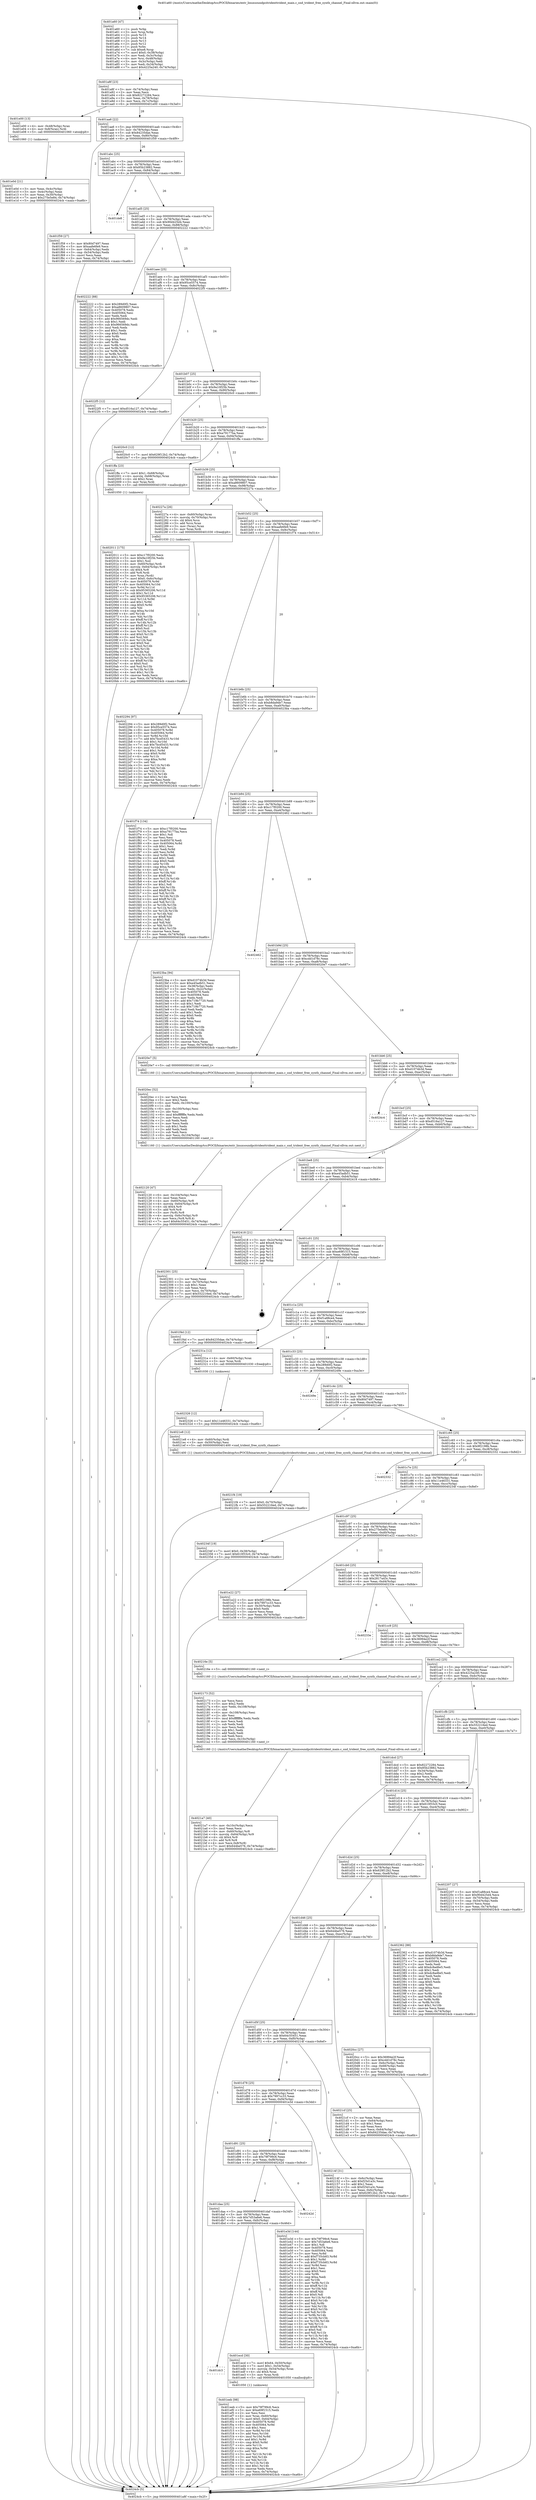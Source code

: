 digraph "0x401a60" {
  label = "0x401a60 (/mnt/c/Users/mathe/Desktop/tcc/POCII/binaries/extr_linuxsoundpcitridenttrident_main.c_snd_trident_free_synth_channel_Final-ollvm.out::main(0))"
  labelloc = "t"
  node[shape=record]

  Entry [label="",width=0.3,height=0.3,shape=circle,fillcolor=black,style=filled]
  "0x401a8f" [label="{
     0x401a8f [23]\l
     | [instrs]\l
     &nbsp;&nbsp;0x401a8f \<+3\>: mov -0x74(%rbp),%eax\l
     &nbsp;&nbsp;0x401a92 \<+2\>: mov %eax,%ecx\l
     &nbsp;&nbsp;0x401a94 \<+6\>: sub $0x82272284,%ecx\l
     &nbsp;&nbsp;0x401a9a \<+3\>: mov %eax,-0x78(%rbp)\l
     &nbsp;&nbsp;0x401a9d \<+3\>: mov %ecx,-0x7c(%rbp)\l
     &nbsp;&nbsp;0x401aa0 \<+6\>: je 0000000000401e00 \<main+0x3a0\>\l
  }"]
  "0x401e00" [label="{
     0x401e00 [13]\l
     | [instrs]\l
     &nbsp;&nbsp;0x401e00 \<+4\>: mov -0x48(%rbp),%rax\l
     &nbsp;&nbsp;0x401e04 \<+4\>: mov 0x8(%rax),%rdi\l
     &nbsp;&nbsp;0x401e08 \<+5\>: call 0000000000401060 \<atoi@plt\>\l
     | [calls]\l
     &nbsp;&nbsp;0x401060 \{1\} (unknown)\l
  }"]
  "0x401aa6" [label="{
     0x401aa6 [22]\l
     | [instrs]\l
     &nbsp;&nbsp;0x401aa6 \<+5\>: jmp 0000000000401aab \<main+0x4b\>\l
     &nbsp;&nbsp;0x401aab \<+3\>: mov -0x78(%rbp),%eax\l
     &nbsp;&nbsp;0x401aae \<+5\>: sub $0x84235dae,%eax\l
     &nbsp;&nbsp;0x401ab3 \<+3\>: mov %eax,-0x80(%rbp)\l
     &nbsp;&nbsp;0x401ab6 \<+6\>: je 0000000000401f59 \<main+0x4f9\>\l
  }"]
  Exit [label="",width=0.3,height=0.3,shape=circle,fillcolor=black,style=filled,peripheries=2]
  "0x401f59" [label="{
     0x401f59 [27]\l
     | [instrs]\l
     &nbsp;&nbsp;0x401f59 \<+5\>: mov $0x80d7497,%eax\l
     &nbsp;&nbsp;0x401f5e \<+5\>: mov $0xaafe6fe9,%ecx\l
     &nbsp;&nbsp;0x401f63 \<+3\>: mov -0x64(%rbp),%edx\l
     &nbsp;&nbsp;0x401f66 \<+3\>: cmp -0x54(%rbp),%edx\l
     &nbsp;&nbsp;0x401f69 \<+3\>: cmovl %ecx,%eax\l
     &nbsp;&nbsp;0x401f6c \<+3\>: mov %eax,-0x74(%rbp)\l
     &nbsp;&nbsp;0x401f6f \<+5\>: jmp 00000000004024cb \<main+0xa6b\>\l
  }"]
  "0x401abc" [label="{
     0x401abc [25]\l
     | [instrs]\l
     &nbsp;&nbsp;0x401abc \<+5\>: jmp 0000000000401ac1 \<main+0x61\>\l
     &nbsp;&nbsp;0x401ac1 \<+3\>: mov -0x78(%rbp),%eax\l
     &nbsp;&nbsp;0x401ac4 \<+5\>: sub $0x85b23882,%eax\l
     &nbsp;&nbsp;0x401ac9 \<+6\>: mov %eax,-0x84(%rbp)\l
     &nbsp;&nbsp;0x401acf \<+6\>: je 0000000000401de8 \<main+0x388\>\l
  }"]
  "0x402326" [label="{
     0x402326 [12]\l
     | [instrs]\l
     &nbsp;&nbsp;0x402326 \<+7\>: movl $0x11e46331,-0x74(%rbp)\l
     &nbsp;&nbsp;0x40232d \<+5\>: jmp 00000000004024cb \<main+0xa6b\>\l
  }"]
  "0x401de8" [label="{
     0x401de8\l
  }", style=dashed]
  "0x401ad5" [label="{
     0x401ad5 [25]\l
     | [instrs]\l
     &nbsp;&nbsp;0x401ad5 \<+5\>: jmp 0000000000401ada \<main+0x7a\>\l
     &nbsp;&nbsp;0x401ada \<+3\>: mov -0x78(%rbp),%eax\l
     &nbsp;&nbsp;0x401add \<+5\>: sub $0x90d425d4,%eax\l
     &nbsp;&nbsp;0x401ae2 \<+6\>: mov %eax,-0x88(%rbp)\l
     &nbsp;&nbsp;0x401ae8 \<+6\>: je 0000000000402222 \<main+0x7c2\>\l
  }"]
  "0x402294" [label="{
     0x402294 [97]\l
     | [instrs]\l
     &nbsp;&nbsp;0x402294 \<+5\>: mov $0x289d0f2,%edx\l
     &nbsp;&nbsp;0x402299 \<+5\>: mov $0x95ce5574,%esi\l
     &nbsp;&nbsp;0x40229e \<+8\>: mov 0x405078,%r8d\l
     &nbsp;&nbsp;0x4022a6 \<+8\>: mov 0x405064,%r9d\l
     &nbsp;&nbsp;0x4022ae \<+3\>: mov %r8d,%r10d\l
     &nbsp;&nbsp;0x4022b1 \<+7\>: add $0x7bcd5433,%r10d\l
     &nbsp;&nbsp;0x4022b8 \<+4\>: sub $0x1,%r10d\l
     &nbsp;&nbsp;0x4022bc \<+7\>: sub $0x7bcd5433,%r10d\l
     &nbsp;&nbsp;0x4022c3 \<+4\>: imul %r10d,%r8d\l
     &nbsp;&nbsp;0x4022c7 \<+4\>: and $0x1,%r8d\l
     &nbsp;&nbsp;0x4022cb \<+4\>: cmp $0x0,%r8d\l
     &nbsp;&nbsp;0x4022cf \<+4\>: sete %r11b\l
     &nbsp;&nbsp;0x4022d3 \<+4\>: cmp $0xa,%r9d\l
     &nbsp;&nbsp;0x4022d7 \<+3\>: setl %bl\l
     &nbsp;&nbsp;0x4022da \<+3\>: mov %r11b,%r14b\l
     &nbsp;&nbsp;0x4022dd \<+3\>: and %bl,%r14b\l
     &nbsp;&nbsp;0x4022e0 \<+3\>: xor %bl,%r11b\l
     &nbsp;&nbsp;0x4022e3 \<+3\>: or %r11b,%r14b\l
     &nbsp;&nbsp;0x4022e6 \<+4\>: test $0x1,%r14b\l
     &nbsp;&nbsp;0x4022ea \<+3\>: cmovne %esi,%edx\l
     &nbsp;&nbsp;0x4022ed \<+3\>: mov %edx,-0x74(%rbp)\l
     &nbsp;&nbsp;0x4022f0 \<+5\>: jmp 00000000004024cb \<main+0xa6b\>\l
  }"]
  "0x402222" [label="{
     0x402222 [88]\l
     | [instrs]\l
     &nbsp;&nbsp;0x402222 \<+5\>: mov $0x289d0f2,%eax\l
     &nbsp;&nbsp;0x402227 \<+5\>: mov $0xa8609807,%ecx\l
     &nbsp;&nbsp;0x40222c \<+7\>: mov 0x405078,%edx\l
     &nbsp;&nbsp;0x402233 \<+7\>: mov 0x405064,%esi\l
     &nbsp;&nbsp;0x40223a \<+2\>: mov %edx,%edi\l
     &nbsp;&nbsp;0x40223c \<+6\>: add $0x966569dc,%edi\l
     &nbsp;&nbsp;0x402242 \<+3\>: sub $0x1,%edi\l
     &nbsp;&nbsp;0x402245 \<+6\>: sub $0x966569dc,%edi\l
     &nbsp;&nbsp;0x40224b \<+3\>: imul %edi,%edx\l
     &nbsp;&nbsp;0x40224e \<+3\>: and $0x1,%edx\l
     &nbsp;&nbsp;0x402251 \<+3\>: cmp $0x0,%edx\l
     &nbsp;&nbsp;0x402254 \<+4\>: sete %r8b\l
     &nbsp;&nbsp;0x402258 \<+3\>: cmp $0xa,%esi\l
     &nbsp;&nbsp;0x40225b \<+4\>: setl %r9b\l
     &nbsp;&nbsp;0x40225f \<+3\>: mov %r8b,%r10b\l
     &nbsp;&nbsp;0x402262 \<+3\>: and %r9b,%r10b\l
     &nbsp;&nbsp;0x402265 \<+3\>: xor %r9b,%r8b\l
     &nbsp;&nbsp;0x402268 \<+3\>: or %r8b,%r10b\l
     &nbsp;&nbsp;0x40226b \<+4\>: test $0x1,%r10b\l
     &nbsp;&nbsp;0x40226f \<+3\>: cmovne %ecx,%eax\l
     &nbsp;&nbsp;0x402272 \<+3\>: mov %eax,-0x74(%rbp)\l
     &nbsp;&nbsp;0x402275 \<+5\>: jmp 00000000004024cb \<main+0xa6b\>\l
  }"]
  "0x401aee" [label="{
     0x401aee [25]\l
     | [instrs]\l
     &nbsp;&nbsp;0x401aee \<+5\>: jmp 0000000000401af3 \<main+0x93\>\l
     &nbsp;&nbsp;0x401af3 \<+3\>: mov -0x78(%rbp),%eax\l
     &nbsp;&nbsp;0x401af6 \<+5\>: sub $0x95ce5574,%eax\l
     &nbsp;&nbsp;0x401afb \<+6\>: mov %eax,-0x8c(%rbp)\l
     &nbsp;&nbsp;0x401b01 \<+6\>: je 00000000004022f5 \<main+0x895\>\l
  }"]
  "0x4021f4" [label="{
     0x4021f4 [19]\l
     | [instrs]\l
     &nbsp;&nbsp;0x4021f4 \<+7\>: movl $0x0,-0x70(%rbp)\l
     &nbsp;&nbsp;0x4021fb \<+7\>: movl $0x552216ed,-0x74(%rbp)\l
     &nbsp;&nbsp;0x402202 \<+5\>: jmp 00000000004024cb \<main+0xa6b\>\l
  }"]
  "0x4022f5" [label="{
     0x4022f5 [12]\l
     | [instrs]\l
     &nbsp;&nbsp;0x4022f5 \<+7\>: movl $0xd516a127,-0x74(%rbp)\l
     &nbsp;&nbsp;0x4022fc \<+5\>: jmp 00000000004024cb \<main+0xa6b\>\l
  }"]
  "0x401b07" [label="{
     0x401b07 [25]\l
     | [instrs]\l
     &nbsp;&nbsp;0x401b07 \<+5\>: jmp 0000000000401b0c \<main+0xac\>\l
     &nbsp;&nbsp;0x401b0c \<+3\>: mov -0x78(%rbp),%eax\l
     &nbsp;&nbsp;0x401b0f \<+5\>: sub $0x9a10f25b,%eax\l
     &nbsp;&nbsp;0x401b14 \<+6\>: mov %eax,-0x90(%rbp)\l
     &nbsp;&nbsp;0x401b1a \<+6\>: je 00000000004020c0 \<main+0x660\>\l
  }"]
  "0x4021a7" [label="{
     0x4021a7 [40]\l
     | [instrs]\l
     &nbsp;&nbsp;0x4021a7 \<+6\>: mov -0x10c(%rbp),%ecx\l
     &nbsp;&nbsp;0x4021ad \<+3\>: imul %eax,%ecx\l
     &nbsp;&nbsp;0x4021b0 \<+4\>: mov -0x60(%rbp),%r8\l
     &nbsp;&nbsp;0x4021b4 \<+4\>: movslq -0x64(%rbp),%r9\l
     &nbsp;&nbsp;0x4021b8 \<+4\>: shl $0x4,%r9\l
     &nbsp;&nbsp;0x4021bc \<+3\>: add %r9,%r8\l
     &nbsp;&nbsp;0x4021bf \<+4\>: mov %ecx,0x8(%r8)\l
     &nbsp;&nbsp;0x4021c3 \<+7\>: movl $0x644be576,-0x74(%rbp)\l
     &nbsp;&nbsp;0x4021ca \<+5\>: jmp 00000000004024cb \<main+0xa6b\>\l
  }"]
  "0x4020c0" [label="{
     0x4020c0 [12]\l
     | [instrs]\l
     &nbsp;&nbsp;0x4020c0 \<+7\>: movl $0x629f12b2,-0x74(%rbp)\l
     &nbsp;&nbsp;0x4020c7 \<+5\>: jmp 00000000004024cb \<main+0xa6b\>\l
  }"]
  "0x401b20" [label="{
     0x401b20 [25]\l
     | [instrs]\l
     &nbsp;&nbsp;0x401b20 \<+5\>: jmp 0000000000401b25 \<main+0xc5\>\l
     &nbsp;&nbsp;0x401b25 \<+3\>: mov -0x78(%rbp),%eax\l
     &nbsp;&nbsp;0x401b28 \<+5\>: sub $0xa79177ba,%eax\l
     &nbsp;&nbsp;0x401b2d \<+6\>: mov %eax,-0x94(%rbp)\l
     &nbsp;&nbsp;0x401b33 \<+6\>: je 0000000000401ffa \<main+0x59a\>\l
  }"]
  "0x402173" [label="{
     0x402173 [52]\l
     | [instrs]\l
     &nbsp;&nbsp;0x402173 \<+2\>: xor %ecx,%ecx\l
     &nbsp;&nbsp;0x402175 \<+5\>: mov $0x2,%edx\l
     &nbsp;&nbsp;0x40217a \<+6\>: mov %edx,-0x108(%rbp)\l
     &nbsp;&nbsp;0x402180 \<+1\>: cltd\l
     &nbsp;&nbsp;0x402181 \<+6\>: mov -0x108(%rbp),%esi\l
     &nbsp;&nbsp;0x402187 \<+2\>: idiv %esi\l
     &nbsp;&nbsp;0x402189 \<+6\>: imul $0xfffffffe,%edx,%edx\l
     &nbsp;&nbsp;0x40218f \<+2\>: mov %ecx,%edi\l
     &nbsp;&nbsp;0x402191 \<+2\>: sub %edx,%edi\l
     &nbsp;&nbsp;0x402193 \<+2\>: mov %ecx,%edx\l
     &nbsp;&nbsp;0x402195 \<+3\>: sub $0x1,%edx\l
     &nbsp;&nbsp;0x402198 \<+2\>: add %edx,%edi\l
     &nbsp;&nbsp;0x40219a \<+2\>: sub %edi,%ecx\l
     &nbsp;&nbsp;0x40219c \<+6\>: mov %ecx,-0x10c(%rbp)\l
     &nbsp;&nbsp;0x4021a2 \<+5\>: call 0000000000401160 \<next_i\>\l
     | [calls]\l
     &nbsp;&nbsp;0x401160 \{1\} (/mnt/c/Users/mathe/Desktop/tcc/POCII/binaries/extr_linuxsoundpcitridenttrident_main.c_snd_trident_free_synth_channel_Final-ollvm.out::next_i)\l
  }"]
  "0x401ffa" [label="{
     0x401ffa [23]\l
     | [instrs]\l
     &nbsp;&nbsp;0x401ffa \<+7\>: movl $0x1,-0x68(%rbp)\l
     &nbsp;&nbsp;0x402001 \<+4\>: movslq -0x68(%rbp),%rax\l
     &nbsp;&nbsp;0x402005 \<+4\>: shl $0x2,%rax\l
     &nbsp;&nbsp;0x402009 \<+3\>: mov %rax,%rdi\l
     &nbsp;&nbsp;0x40200c \<+5\>: call 0000000000401050 \<malloc@plt\>\l
     | [calls]\l
     &nbsp;&nbsp;0x401050 \{1\} (unknown)\l
  }"]
  "0x401b39" [label="{
     0x401b39 [25]\l
     | [instrs]\l
     &nbsp;&nbsp;0x401b39 \<+5\>: jmp 0000000000401b3e \<main+0xde\>\l
     &nbsp;&nbsp;0x401b3e \<+3\>: mov -0x78(%rbp),%eax\l
     &nbsp;&nbsp;0x401b41 \<+5\>: sub $0xa8609807,%eax\l
     &nbsp;&nbsp;0x401b46 \<+6\>: mov %eax,-0x98(%rbp)\l
     &nbsp;&nbsp;0x401b4c \<+6\>: je 000000000040227a \<main+0x81a\>\l
  }"]
  "0x402120" [label="{
     0x402120 [47]\l
     | [instrs]\l
     &nbsp;&nbsp;0x402120 \<+6\>: mov -0x104(%rbp),%ecx\l
     &nbsp;&nbsp;0x402126 \<+3\>: imul %eax,%ecx\l
     &nbsp;&nbsp;0x402129 \<+4\>: mov -0x60(%rbp),%r8\l
     &nbsp;&nbsp;0x40212d \<+4\>: movslq -0x64(%rbp),%r9\l
     &nbsp;&nbsp;0x402131 \<+4\>: shl $0x4,%r9\l
     &nbsp;&nbsp;0x402135 \<+3\>: add %r9,%r8\l
     &nbsp;&nbsp;0x402138 \<+3\>: mov (%r8),%r8\l
     &nbsp;&nbsp;0x40213b \<+4\>: movslq -0x6c(%rbp),%r9\l
     &nbsp;&nbsp;0x40213f \<+4\>: mov %ecx,(%r8,%r9,4)\l
     &nbsp;&nbsp;0x402143 \<+7\>: movl $0x64c55451,-0x74(%rbp)\l
     &nbsp;&nbsp;0x40214a \<+5\>: jmp 00000000004024cb \<main+0xa6b\>\l
  }"]
  "0x40227a" [label="{
     0x40227a [26]\l
     | [instrs]\l
     &nbsp;&nbsp;0x40227a \<+4\>: mov -0x60(%rbp),%rax\l
     &nbsp;&nbsp;0x40227e \<+4\>: movslq -0x70(%rbp),%rcx\l
     &nbsp;&nbsp;0x402282 \<+4\>: shl $0x4,%rcx\l
     &nbsp;&nbsp;0x402286 \<+3\>: add %rcx,%rax\l
     &nbsp;&nbsp;0x402289 \<+3\>: mov (%rax),%rax\l
     &nbsp;&nbsp;0x40228c \<+3\>: mov %rax,%rdi\l
     &nbsp;&nbsp;0x40228f \<+5\>: call 0000000000401030 \<free@plt\>\l
     | [calls]\l
     &nbsp;&nbsp;0x401030 \{1\} (unknown)\l
  }"]
  "0x401b52" [label="{
     0x401b52 [25]\l
     | [instrs]\l
     &nbsp;&nbsp;0x401b52 \<+5\>: jmp 0000000000401b57 \<main+0xf7\>\l
     &nbsp;&nbsp;0x401b57 \<+3\>: mov -0x78(%rbp),%eax\l
     &nbsp;&nbsp;0x401b5a \<+5\>: sub $0xaafe6fe9,%eax\l
     &nbsp;&nbsp;0x401b5f \<+6\>: mov %eax,-0x9c(%rbp)\l
     &nbsp;&nbsp;0x401b65 \<+6\>: je 0000000000401f74 \<main+0x514\>\l
  }"]
  "0x4020ec" [label="{
     0x4020ec [52]\l
     | [instrs]\l
     &nbsp;&nbsp;0x4020ec \<+2\>: xor %ecx,%ecx\l
     &nbsp;&nbsp;0x4020ee \<+5\>: mov $0x2,%edx\l
     &nbsp;&nbsp;0x4020f3 \<+6\>: mov %edx,-0x100(%rbp)\l
     &nbsp;&nbsp;0x4020f9 \<+1\>: cltd\l
     &nbsp;&nbsp;0x4020fa \<+6\>: mov -0x100(%rbp),%esi\l
     &nbsp;&nbsp;0x402100 \<+2\>: idiv %esi\l
     &nbsp;&nbsp;0x402102 \<+6\>: imul $0xfffffffe,%edx,%edx\l
     &nbsp;&nbsp;0x402108 \<+2\>: mov %ecx,%edi\l
     &nbsp;&nbsp;0x40210a \<+2\>: sub %edx,%edi\l
     &nbsp;&nbsp;0x40210c \<+2\>: mov %ecx,%edx\l
     &nbsp;&nbsp;0x40210e \<+3\>: sub $0x1,%edx\l
     &nbsp;&nbsp;0x402111 \<+2\>: add %edx,%edi\l
     &nbsp;&nbsp;0x402113 \<+2\>: sub %edi,%ecx\l
     &nbsp;&nbsp;0x402115 \<+6\>: mov %ecx,-0x104(%rbp)\l
     &nbsp;&nbsp;0x40211b \<+5\>: call 0000000000401160 \<next_i\>\l
     | [calls]\l
     &nbsp;&nbsp;0x401160 \{1\} (/mnt/c/Users/mathe/Desktop/tcc/POCII/binaries/extr_linuxsoundpcitridenttrident_main.c_snd_trident_free_synth_channel_Final-ollvm.out::next_i)\l
  }"]
  "0x401f74" [label="{
     0x401f74 [134]\l
     | [instrs]\l
     &nbsp;&nbsp;0x401f74 \<+5\>: mov $0xc17f0200,%eax\l
     &nbsp;&nbsp;0x401f79 \<+5\>: mov $0xa79177ba,%ecx\l
     &nbsp;&nbsp;0x401f7e \<+2\>: mov $0x1,%dl\l
     &nbsp;&nbsp;0x401f80 \<+2\>: xor %esi,%esi\l
     &nbsp;&nbsp;0x401f82 \<+7\>: mov 0x405078,%edi\l
     &nbsp;&nbsp;0x401f89 \<+8\>: mov 0x405064,%r8d\l
     &nbsp;&nbsp;0x401f91 \<+3\>: sub $0x1,%esi\l
     &nbsp;&nbsp;0x401f94 \<+3\>: mov %edi,%r9d\l
     &nbsp;&nbsp;0x401f97 \<+3\>: add %esi,%r9d\l
     &nbsp;&nbsp;0x401f9a \<+4\>: imul %r9d,%edi\l
     &nbsp;&nbsp;0x401f9e \<+3\>: and $0x1,%edi\l
     &nbsp;&nbsp;0x401fa1 \<+3\>: cmp $0x0,%edi\l
     &nbsp;&nbsp;0x401fa4 \<+4\>: sete %r10b\l
     &nbsp;&nbsp;0x401fa8 \<+4\>: cmp $0xa,%r8d\l
     &nbsp;&nbsp;0x401fac \<+4\>: setl %r11b\l
     &nbsp;&nbsp;0x401fb0 \<+3\>: mov %r10b,%bl\l
     &nbsp;&nbsp;0x401fb3 \<+3\>: xor $0xff,%bl\l
     &nbsp;&nbsp;0x401fb6 \<+3\>: mov %r11b,%r14b\l
     &nbsp;&nbsp;0x401fb9 \<+4\>: xor $0xff,%r14b\l
     &nbsp;&nbsp;0x401fbd \<+3\>: xor $0x1,%dl\l
     &nbsp;&nbsp;0x401fc0 \<+3\>: mov %bl,%r15b\l
     &nbsp;&nbsp;0x401fc3 \<+4\>: and $0xff,%r15b\l
     &nbsp;&nbsp;0x401fc7 \<+3\>: and %dl,%r10b\l
     &nbsp;&nbsp;0x401fca \<+3\>: mov %r14b,%r12b\l
     &nbsp;&nbsp;0x401fcd \<+4\>: and $0xff,%r12b\l
     &nbsp;&nbsp;0x401fd1 \<+3\>: and %dl,%r11b\l
     &nbsp;&nbsp;0x401fd4 \<+3\>: or %r10b,%r15b\l
     &nbsp;&nbsp;0x401fd7 \<+3\>: or %r11b,%r12b\l
     &nbsp;&nbsp;0x401fda \<+3\>: xor %r12b,%r15b\l
     &nbsp;&nbsp;0x401fdd \<+3\>: or %r14b,%bl\l
     &nbsp;&nbsp;0x401fe0 \<+3\>: xor $0xff,%bl\l
     &nbsp;&nbsp;0x401fe3 \<+3\>: or $0x1,%dl\l
     &nbsp;&nbsp;0x401fe6 \<+2\>: and %dl,%bl\l
     &nbsp;&nbsp;0x401fe8 \<+3\>: or %bl,%r15b\l
     &nbsp;&nbsp;0x401feb \<+4\>: test $0x1,%r15b\l
     &nbsp;&nbsp;0x401fef \<+3\>: cmovne %ecx,%eax\l
     &nbsp;&nbsp;0x401ff2 \<+3\>: mov %eax,-0x74(%rbp)\l
     &nbsp;&nbsp;0x401ff5 \<+5\>: jmp 00000000004024cb \<main+0xa6b\>\l
  }"]
  "0x401b6b" [label="{
     0x401b6b [25]\l
     | [instrs]\l
     &nbsp;&nbsp;0x401b6b \<+5\>: jmp 0000000000401b70 \<main+0x110\>\l
     &nbsp;&nbsp;0x401b70 \<+3\>: mov -0x78(%rbp),%eax\l
     &nbsp;&nbsp;0x401b73 \<+5\>: sub $0xb8da9de7,%eax\l
     &nbsp;&nbsp;0x401b78 \<+6\>: mov %eax,-0xa0(%rbp)\l
     &nbsp;&nbsp;0x401b7e \<+6\>: je 00000000004023ba \<main+0x95a\>\l
  }"]
  "0x402011" [label="{
     0x402011 [175]\l
     | [instrs]\l
     &nbsp;&nbsp;0x402011 \<+5\>: mov $0xc17f0200,%ecx\l
     &nbsp;&nbsp;0x402016 \<+5\>: mov $0x9a10f25b,%edx\l
     &nbsp;&nbsp;0x40201b \<+3\>: mov $0x1,%sil\l
     &nbsp;&nbsp;0x40201e \<+4\>: mov -0x60(%rbp),%rdi\l
     &nbsp;&nbsp;0x402022 \<+4\>: movslq -0x64(%rbp),%r8\l
     &nbsp;&nbsp;0x402026 \<+4\>: shl $0x4,%r8\l
     &nbsp;&nbsp;0x40202a \<+3\>: add %r8,%rdi\l
     &nbsp;&nbsp;0x40202d \<+3\>: mov %rax,(%rdi)\l
     &nbsp;&nbsp;0x402030 \<+7\>: movl $0x0,-0x6c(%rbp)\l
     &nbsp;&nbsp;0x402037 \<+8\>: mov 0x405078,%r9d\l
     &nbsp;&nbsp;0x40203f \<+8\>: mov 0x405064,%r10d\l
     &nbsp;&nbsp;0x402047 \<+3\>: mov %r9d,%r11d\l
     &nbsp;&nbsp;0x40204a \<+7\>: sub $0x95365206,%r11d\l
     &nbsp;&nbsp;0x402051 \<+4\>: sub $0x1,%r11d\l
     &nbsp;&nbsp;0x402055 \<+7\>: add $0x95365206,%r11d\l
     &nbsp;&nbsp;0x40205c \<+4\>: imul %r11d,%r9d\l
     &nbsp;&nbsp;0x402060 \<+4\>: and $0x1,%r9d\l
     &nbsp;&nbsp;0x402064 \<+4\>: cmp $0x0,%r9d\l
     &nbsp;&nbsp;0x402068 \<+3\>: sete %bl\l
     &nbsp;&nbsp;0x40206b \<+4\>: cmp $0xa,%r10d\l
     &nbsp;&nbsp;0x40206f \<+4\>: setl %r14b\l
     &nbsp;&nbsp;0x402073 \<+3\>: mov %bl,%r15b\l
     &nbsp;&nbsp;0x402076 \<+4\>: xor $0xff,%r15b\l
     &nbsp;&nbsp;0x40207a \<+3\>: mov %r14b,%r12b\l
     &nbsp;&nbsp;0x40207d \<+4\>: xor $0xff,%r12b\l
     &nbsp;&nbsp;0x402081 \<+4\>: xor $0x0,%sil\l
     &nbsp;&nbsp;0x402085 \<+3\>: mov %r15b,%r13b\l
     &nbsp;&nbsp;0x402088 \<+4\>: and $0x0,%r13b\l
     &nbsp;&nbsp;0x40208c \<+3\>: and %sil,%bl\l
     &nbsp;&nbsp;0x40208f \<+3\>: mov %r12b,%al\l
     &nbsp;&nbsp;0x402092 \<+2\>: and $0x0,%al\l
     &nbsp;&nbsp;0x402094 \<+3\>: and %sil,%r14b\l
     &nbsp;&nbsp;0x402097 \<+3\>: or %bl,%r13b\l
     &nbsp;&nbsp;0x40209a \<+3\>: or %r14b,%al\l
     &nbsp;&nbsp;0x40209d \<+3\>: xor %al,%r13b\l
     &nbsp;&nbsp;0x4020a0 \<+3\>: or %r12b,%r15b\l
     &nbsp;&nbsp;0x4020a3 \<+4\>: xor $0xff,%r15b\l
     &nbsp;&nbsp;0x4020a7 \<+4\>: or $0x0,%sil\l
     &nbsp;&nbsp;0x4020ab \<+3\>: and %sil,%r15b\l
     &nbsp;&nbsp;0x4020ae \<+3\>: or %r15b,%r13b\l
     &nbsp;&nbsp;0x4020b1 \<+4\>: test $0x1,%r13b\l
     &nbsp;&nbsp;0x4020b5 \<+3\>: cmovne %edx,%ecx\l
     &nbsp;&nbsp;0x4020b8 \<+3\>: mov %ecx,-0x74(%rbp)\l
     &nbsp;&nbsp;0x4020bb \<+5\>: jmp 00000000004024cb \<main+0xa6b\>\l
  }"]
  "0x4023ba" [label="{
     0x4023ba [94]\l
     | [instrs]\l
     &nbsp;&nbsp;0x4023ba \<+5\>: mov $0xd1074b3d,%eax\l
     &nbsp;&nbsp;0x4023bf \<+5\>: mov $0xe45adb51,%ecx\l
     &nbsp;&nbsp;0x4023c4 \<+3\>: mov -0x38(%rbp),%edx\l
     &nbsp;&nbsp;0x4023c7 \<+3\>: mov %edx,-0x2c(%rbp)\l
     &nbsp;&nbsp;0x4023ca \<+7\>: mov 0x405078,%edx\l
     &nbsp;&nbsp;0x4023d1 \<+7\>: mov 0x405064,%esi\l
     &nbsp;&nbsp;0x4023d8 \<+2\>: mov %edx,%edi\l
     &nbsp;&nbsp;0x4023da \<+6\>: add $0x719b7720,%edi\l
     &nbsp;&nbsp;0x4023e0 \<+3\>: sub $0x1,%edi\l
     &nbsp;&nbsp;0x4023e3 \<+6\>: sub $0x719b7720,%edi\l
     &nbsp;&nbsp;0x4023e9 \<+3\>: imul %edi,%edx\l
     &nbsp;&nbsp;0x4023ec \<+3\>: and $0x1,%edx\l
     &nbsp;&nbsp;0x4023ef \<+3\>: cmp $0x0,%edx\l
     &nbsp;&nbsp;0x4023f2 \<+4\>: sete %r8b\l
     &nbsp;&nbsp;0x4023f6 \<+3\>: cmp $0xa,%esi\l
     &nbsp;&nbsp;0x4023f9 \<+4\>: setl %r9b\l
     &nbsp;&nbsp;0x4023fd \<+3\>: mov %r8b,%r10b\l
     &nbsp;&nbsp;0x402400 \<+3\>: and %r9b,%r10b\l
     &nbsp;&nbsp;0x402403 \<+3\>: xor %r9b,%r8b\l
     &nbsp;&nbsp;0x402406 \<+3\>: or %r8b,%r10b\l
     &nbsp;&nbsp;0x402409 \<+4\>: test $0x1,%r10b\l
     &nbsp;&nbsp;0x40240d \<+3\>: cmovne %ecx,%eax\l
     &nbsp;&nbsp;0x402410 \<+3\>: mov %eax,-0x74(%rbp)\l
     &nbsp;&nbsp;0x402413 \<+5\>: jmp 00000000004024cb \<main+0xa6b\>\l
  }"]
  "0x401b84" [label="{
     0x401b84 [25]\l
     | [instrs]\l
     &nbsp;&nbsp;0x401b84 \<+5\>: jmp 0000000000401b89 \<main+0x129\>\l
     &nbsp;&nbsp;0x401b89 \<+3\>: mov -0x78(%rbp),%eax\l
     &nbsp;&nbsp;0x401b8c \<+5\>: sub $0xc17f0200,%eax\l
     &nbsp;&nbsp;0x401b91 \<+6\>: mov %eax,-0xa4(%rbp)\l
     &nbsp;&nbsp;0x401b97 \<+6\>: je 0000000000402462 \<main+0xa02\>\l
  }"]
  "0x401eeb" [label="{
     0x401eeb [98]\l
     | [instrs]\l
     &nbsp;&nbsp;0x401eeb \<+5\>: mov $0x79f799c6,%ecx\l
     &nbsp;&nbsp;0x401ef0 \<+5\>: mov $0xe69f1515,%edx\l
     &nbsp;&nbsp;0x401ef5 \<+2\>: xor %esi,%esi\l
     &nbsp;&nbsp;0x401ef7 \<+4\>: mov %rax,-0x60(%rbp)\l
     &nbsp;&nbsp;0x401efb \<+7\>: movl $0x0,-0x64(%rbp)\l
     &nbsp;&nbsp;0x401f02 \<+8\>: mov 0x405078,%r8d\l
     &nbsp;&nbsp;0x401f0a \<+8\>: mov 0x405064,%r9d\l
     &nbsp;&nbsp;0x401f12 \<+3\>: sub $0x1,%esi\l
     &nbsp;&nbsp;0x401f15 \<+3\>: mov %r8d,%r10d\l
     &nbsp;&nbsp;0x401f18 \<+3\>: add %esi,%r10d\l
     &nbsp;&nbsp;0x401f1b \<+4\>: imul %r10d,%r8d\l
     &nbsp;&nbsp;0x401f1f \<+4\>: and $0x1,%r8d\l
     &nbsp;&nbsp;0x401f23 \<+4\>: cmp $0x0,%r8d\l
     &nbsp;&nbsp;0x401f27 \<+4\>: sete %r11b\l
     &nbsp;&nbsp;0x401f2b \<+4\>: cmp $0xa,%r9d\l
     &nbsp;&nbsp;0x401f2f \<+3\>: setl %bl\l
     &nbsp;&nbsp;0x401f32 \<+3\>: mov %r11b,%r14b\l
     &nbsp;&nbsp;0x401f35 \<+3\>: and %bl,%r14b\l
     &nbsp;&nbsp;0x401f38 \<+3\>: xor %bl,%r11b\l
     &nbsp;&nbsp;0x401f3b \<+3\>: or %r11b,%r14b\l
     &nbsp;&nbsp;0x401f3e \<+4\>: test $0x1,%r14b\l
     &nbsp;&nbsp;0x401f42 \<+3\>: cmovne %edx,%ecx\l
     &nbsp;&nbsp;0x401f45 \<+3\>: mov %ecx,-0x74(%rbp)\l
     &nbsp;&nbsp;0x401f48 \<+5\>: jmp 00000000004024cb \<main+0xa6b\>\l
  }"]
  "0x402462" [label="{
     0x402462\l
  }", style=dashed]
  "0x401b9d" [label="{
     0x401b9d [25]\l
     | [instrs]\l
     &nbsp;&nbsp;0x401b9d \<+5\>: jmp 0000000000401ba2 \<main+0x142\>\l
     &nbsp;&nbsp;0x401ba2 \<+3\>: mov -0x78(%rbp),%eax\l
     &nbsp;&nbsp;0x401ba5 \<+5\>: sub $0xcdd1d78c,%eax\l
     &nbsp;&nbsp;0x401baa \<+6\>: mov %eax,-0xa8(%rbp)\l
     &nbsp;&nbsp;0x401bb0 \<+6\>: je 00000000004020e7 \<main+0x687\>\l
  }"]
  "0x401dc3" [label="{
     0x401dc3\l
  }", style=dashed]
  "0x4020e7" [label="{
     0x4020e7 [5]\l
     | [instrs]\l
     &nbsp;&nbsp;0x4020e7 \<+5\>: call 0000000000401160 \<next_i\>\l
     | [calls]\l
     &nbsp;&nbsp;0x401160 \{1\} (/mnt/c/Users/mathe/Desktop/tcc/POCII/binaries/extr_linuxsoundpcitridenttrident_main.c_snd_trident_free_synth_channel_Final-ollvm.out::next_i)\l
  }"]
  "0x401bb6" [label="{
     0x401bb6 [25]\l
     | [instrs]\l
     &nbsp;&nbsp;0x401bb6 \<+5\>: jmp 0000000000401bbb \<main+0x15b\>\l
     &nbsp;&nbsp;0x401bbb \<+3\>: mov -0x78(%rbp),%eax\l
     &nbsp;&nbsp;0x401bbe \<+5\>: sub $0xd1074b3d,%eax\l
     &nbsp;&nbsp;0x401bc3 \<+6\>: mov %eax,-0xac(%rbp)\l
     &nbsp;&nbsp;0x401bc9 \<+6\>: je 00000000004024c4 \<main+0xa64\>\l
  }"]
  "0x401ecd" [label="{
     0x401ecd [30]\l
     | [instrs]\l
     &nbsp;&nbsp;0x401ecd \<+7\>: movl $0x64,-0x50(%rbp)\l
     &nbsp;&nbsp;0x401ed4 \<+7\>: movl $0x1,-0x54(%rbp)\l
     &nbsp;&nbsp;0x401edb \<+4\>: movslq -0x54(%rbp),%rax\l
     &nbsp;&nbsp;0x401edf \<+4\>: shl $0x4,%rax\l
     &nbsp;&nbsp;0x401ee3 \<+3\>: mov %rax,%rdi\l
     &nbsp;&nbsp;0x401ee6 \<+5\>: call 0000000000401050 \<malloc@plt\>\l
     | [calls]\l
     &nbsp;&nbsp;0x401050 \{1\} (unknown)\l
  }"]
  "0x4024c4" [label="{
     0x4024c4\l
  }", style=dashed]
  "0x401bcf" [label="{
     0x401bcf [25]\l
     | [instrs]\l
     &nbsp;&nbsp;0x401bcf \<+5\>: jmp 0000000000401bd4 \<main+0x174\>\l
     &nbsp;&nbsp;0x401bd4 \<+3\>: mov -0x78(%rbp),%eax\l
     &nbsp;&nbsp;0x401bd7 \<+5\>: sub $0xd516a127,%eax\l
     &nbsp;&nbsp;0x401bdc \<+6\>: mov %eax,-0xb0(%rbp)\l
     &nbsp;&nbsp;0x401be2 \<+6\>: je 0000000000402301 \<main+0x8a1\>\l
  }"]
  "0x401daa" [label="{
     0x401daa [25]\l
     | [instrs]\l
     &nbsp;&nbsp;0x401daa \<+5\>: jmp 0000000000401daf \<main+0x34f\>\l
     &nbsp;&nbsp;0x401daf \<+3\>: mov -0x78(%rbp),%eax\l
     &nbsp;&nbsp;0x401db2 \<+5\>: sub $0x7d53a6e6,%eax\l
     &nbsp;&nbsp;0x401db7 \<+6\>: mov %eax,-0xfc(%rbp)\l
     &nbsp;&nbsp;0x401dbd \<+6\>: je 0000000000401ecd \<main+0x46d\>\l
  }"]
  "0x402301" [label="{
     0x402301 [25]\l
     | [instrs]\l
     &nbsp;&nbsp;0x402301 \<+2\>: xor %eax,%eax\l
     &nbsp;&nbsp;0x402303 \<+3\>: mov -0x70(%rbp),%ecx\l
     &nbsp;&nbsp;0x402306 \<+3\>: sub $0x1,%eax\l
     &nbsp;&nbsp;0x402309 \<+2\>: sub %eax,%ecx\l
     &nbsp;&nbsp;0x40230b \<+3\>: mov %ecx,-0x70(%rbp)\l
     &nbsp;&nbsp;0x40230e \<+7\>: movl $0x552216ed,-0x74(%rbp)\l
     &nbsp;&nbsp;0x402315 \<+5\>: jmp 00000000004024cb \<main+0xa6b\>\l
  }"]
  "0x401be8" [label="{
     0x401be8 [25]\l
     | [instrs]\l
     &nbsp;&nbsp;0x401be8 \<+5\>: jmp 0000000000401bed \<main+0x18d\>\l
     &nbsp;&nbsp;0x401bed \<+3\>: mov -0x78(%rbp),%eax\l
     &nbsp;&nbsp;0x401bf0 \<+5\>: sub $0xe45adb51,%eax\l
     &nbsp;&nbsp;0x401bf5 \<+6\>: mov %eax,-0xb4(%rbp)\l
     &nbsp;&nbsp;0x401bfb \<+6\>: je 0000000000402418 \<main+0x9b8\>\l
  }"]
  "0x40242d" [label="{
     0x40242d\l
  }", style=dashed]
  "0x402418" [label="{
     0x402418 [21]\l
     | [instrs]\l
     &nbsp;&nbsp;0x402418 \<+3\>: mov -0x2c(%rbp),%eax\l
     &nbsp;&nbsp;0x40241b \<+7\>: add $0xe8,%rsp\l
     &nbsp;&nbsp;0x402422 \<+1\>: pop %rbx\l
     &nbsp;&nbsp;0x402423 \<+2\>: pop %r12\l
     &nbsp;&nbsp;0x402425 \<+2\>: pop %r13\l
     &nbsp;&nbsp;0x402427 \<+2\>: pop %r14\l
     &nbsp;&nbsp;0x402429 \<+2\>: pop %r15\l
     &nbsp;&nbsp;0x40242b \<+1\>: pop %rbp\l
     &nbsp;&nbsp;0x40242c \<+1\>: ret\l
  }"]
  "0x401c01" [label="{
     0x401c01 [25]\l
     | [instrs]\l
     &nbsp;&nbsp;0x401c01 \<+5\>: jmp 0000000000401c06 \<main+0x1a6\>\l
     &nbsp;&nbsp;0x401c06 \<+3\>: mov -0x78(%rbp),%eax\l
     &nbsp;&nbsp;0x401c09 \<+5\>: sub $0xe69f1515,%eax\l
     &nbsp;&nbsp;0x401c0e \<+6\>: mov %eax,-0xb8(%rbp)\l
     &nbsp;&nbsp;0x401c14 \<+6\>: je 0000000000401f4d \<main+0x4ed\>\l
  }"]
  "0x401d91" [label="{
     0x401d91 [25]\l
     | [instrs]\l
     &nbsp;&nbsp;0x401d91 \<+5\>: jmp 0000000000401d96 \<main+0x336\>\l
     &nbsp;&nbsp;0x401d96 \<+3\>: mov -0x78(%rbp),%eax\l
     &nbsp;&nbsp;0x401d99 \<+5\>: sub $0x79f799c6,%eax\l
     &nbsp;&nbsp;0x401d9e \<+6\>: mov %eax,-0xf8(%rbp)\l
     &nbsp;&nbsp;0x401da4 \<+6\>: je 000000000040242d \<main+0x9cd\>\l
  }"]
  "0x401f4d" [label="{
     0x401f4d [12]\l
     | [instrs]\l
     &nbsp;&nbsp;0x401f4d \<+7\>: movl $0x84235dae,-0x74(%rbp)\l
     &nbsp;&nbsp;0x401f54 \<+5\>: jmp 00000000004024cb \<main+0xa6b\>\l
  }"]
  "0x401c1a" [label="{
     0x401c1a [25]\l
     | [instrs]\l
     &nbsp;&nbsp;0x401c1a \<+5\>: jmp 0000000000401c1f \<main+0x1bf\>\l
     &nbsp;&nbsp;0x401c1f \<+3\>: mov -0x78(%rbp),%eax\l
     &nbsp;&nbsp;0x401c22 \<+5\>: sub $0xf1a88ce4,%eax\l
     &nbsp;&nbsp;0x401c27 \<+6\>: mov %eax,-0xbc(%rbp)\l
     &nbsp;&nbsp;0x401c2d \<+6\>: je 000000000040231a \<main+0x8ba\>\l
  }"]
  "0x401e3d" [label="{
     0x401e3d [144]\l
     | [instrs]\l
     &nbsp;&nbsp;0x401e3d \<+5\>: mov $0x79f799c6,%eax\l
     &nbsp;&nbsp;0x401e42 \<+5\>: mov $0x7d53a6e6,%ecx\l
     &nbsp;&nbsp;0x401e47 \<+2\>: mov $0x1,%dl\l
     &nbsp;&nbsp;0x401e49 \<+7\>: mov 0x405078,%esi\l
     &nbsp;&nbsp;0x401e50 \<+7\>: mov 0x405064,%edi\l
     &nbsp;&nbsp;0x401e57 \<+3\>: mov %esi,%r8d\l
     &nbsp;&nbsp;0x401e5a \<+7\>: add $0xf735cb83,%r8d\l
     &nbsp;&nbsp;0x401e61 \<+4\>: sub $0x1,%r8d\l
     &nbsp;&nbsp;0x401e65 \<+7\>: sub $0xf735cb83,%r8d\l
     &nbsp;&nbsp;0x401e6c \<+4\>: imul %r8d,%esi\l
     &nbsp;&nbsp;0x401e70 \<+3\>: and $0x1,%esi\l
     &nbsp;&nbsp;0x401e73 \<+3\>: cmp $0x0,%esi\l
     &nbsp;&nbsp;0x401e76 \<+4\>: sete %r9b\l
     &nbsp;&nbsp;0x401e7a \<+3\>: cmp $0xa,%edi\l
     &nbsp;&nbsp;0x401e7d \<+4\>: setl %r10b\l
     &nbsp;&nbsp;0x401e81 \<+3\>: mov %r9b,%r11b\l
     &nbsp;&nbsp;0x401e84 \<+4\>: xor $0xff,%r11b\l
     &nbsp;&nbsp;0x401e88 \<+3\>: mov %r10b,%bl\l
     &nbsp;&nbsp;0x401e8b \<+3\>: xor $0xff,%bl\l
     &nbsp;&nbsp;0x401e8e \<+3\>: xor $0x0,%dl\l
     &nbsp;&nbsp;0x401e91 \<+3\>: mov %r11b,%r14b\l
     &nbsp;&nbsp;0x401e94 \<+4\>: and $0x0,%r14b\l
     &nbsp;&nbsp;0x401e98 \<+3\>: and %dl,%r9b\l
     &nbsp;&nbsp;0x401e9b \<+3\>: mov %bl,%r15b\l
     &nbsp;&nbsp;0x401e9e \<+4\>: and $0x0,%r15b\l
     &nbsp;&nbsp;0x401ea2 \<+3\>: and %dl,%r10b\l
     &nbsp;&nbsp;0x401ea5 \<+3\>: or %r9b,%r14b\l
     &nbsp;&nbsp;0x401ea8 \<+3\>: or %r10b,%r15b\l
     &nbsp;&nbsp;0x401eab \<+3\>: xor %r15b,%r14b\l
     &nbsp;&nbsp;0x401eae \<+3\>: or %bl,%r11b\l
     &nbsp;&nbsp;0x401eb1 \<+4\>: xor $0xff,%r11b\l
     &nbsp;&nbsp;0x401eb5 \<+3\>: or $0x0,%dl\l
     &nbsp;&nbsp;0x401eb8 \<+3\>: and %dl,%r11b\l
     &nbsp;&nbsp;0x401ebb \<+3\>: or %r11b,%r14b\l
     &nbsp;&nbsp;0x401ebe \<+4\>: test $0x1,%r14b\l
     &nbsp;&nbsp;0x401ec2 \<+3\>: cmovne %ecx,%eax\l
     &nbsp;&nbsp;0x401ec5 \<+3\>: mov %eax,-0x74(%rbp)\l
     &nbsp;&nbsp;0x401ec8 \<+5\>: jmp 00000000004024cb \<main+0xa6b\>\l
  }"]
  "0x40231a" [label="{
     0x40231a [12]\l
     | [instrs]\l
     &nbsp;&nbsp;0x40231a \<+4\>: mov -0x60(%rbp),%rax\l
     &nbsp;&nbsp;0x40231e \<+3\>: mov %rax,%rdi\l
     &nbsp;&nbsp;0x402321 \<+5\>: call 0000000000401030 \<free@plt\>\l
     | [calls]\l
     &nbsp;&nbsp;0x401030 \{1\} (unknown)\l
  }"]
  "0x401c33" [label="{
     0x401c33 [25]\l
     | [instrs]\l
     &nbsp;&nbsp;0x401c33 \<+5\>: jmp 0000000000401c38 \<main+0x1d8\>\l
     &nbsp;&nbsp;0x401c38 \<+3\>: mov -0x78(%rbp),%eax\l
     &nbsp;&nbsp;0x401c3b \<+5\>: sub $0x289d0f2,%eax\l
     &nbsp;&nbsp;0x401c40 \<+6\>: mov %eax,-0xc0(%rbp)\l
     &nbsp;&nbsp;0x401c46 \<+6\>: je 000000000040249e \<main+0xa3e\>\l
  }"]
  "0x401d78" [label="{
     0x401d78 [25]\l
     | [instrs]\l
     &nbsp;&nbsp;0x401d78 \<+5\>: jmp 0000000000401d7d \<main+0x31d\>\l
     &nbsp;&nbsp;0x401d7d \<+3\>: mov -0x78(%rbp),%eax\l
     &nbsp;&nbsp;0x401d80 \<+5\>: sub $0x7997cc33,%eax\l
     &nbsp;&nbsp;0x401d85 \<+6\>: mov %eax,-0xf4(%rbp)\l
     &nbsp;&nbsp;0x401d8b \<+6\>: je 0000000000401e3d \<main+0x3dd\>\l
  }"]
  "0x40249e" [label="{
     0x40249e\l
  }", style=dashed]
  "0x401c4c" [label="{
     0x401c4c [25]\l
     | [instrs]\l
     &nbsp;&nbsp;0x401c4c \<+5\>: jmp 0000000000401c51 \<main+0x1f1\>\l
     &nbsp;&nbsp;0x401c51 \<+3\>: mov -0x78(%rbp),%eax\l
     &nbsp;&nbsp;0x401c54 \<+5\>: sub $0x80d7497,%eax\l
     &nbsp;&nbsp;0x401c59 \<+6\>: mov %eax,-0xc4(%rbp)\l
     &nbsp;&nbsp;0x401c5f \<+6\>: je 00000000004021e8 \<main+0x788\>\l
  }"]
  "0x40214f" [label="{
     0x40214f [31]\l
     | [instrs]\l
     &nbsp;&nbsp;0x40214f \<+3\>: mov -0x6c(%rbp),%eax\l
     &nbsp;&nbsp;0x402152 \<+5\>: add $0xf25d1a3c,%eax\l
     &nbsp;&nbsp;0x402157 \<+3\>: add $0x1,%eax\l
     &nbsp;&nbsp;0x40215a \<+5\>: sub $0xf25d1a3c,%eax\l
     &nbsp;&nbsp;0x40215f \<+3\>: mov %eax,-0x6c(%rbp)\l
     &nbsp;&nbsp;0x402162 \<+7\>: movl $0x629f12b2,-0x74(%rbp)\l
     &nbsp;&nbsp;0x402169 \<+5\>: jmp 00000000004024cb \<main+0xa6b\>\l
  }"]
  "0x4021e8" [label="{
     0x4021e8 [12]\l
     | [instrs]\l
     &nbsp;&nbsp;0x4021e8 \<+4\>: mov -0x60(%rbp),%rdi\l
     &nbsp;&nbsp;0x4021ec \<+3\>: mov -0x50(%rbp),%esi\l
     &nbsp;&nbsp;0x4021ef \<+5\>: call 0000000000401400 \<snd_trident_free_synth_channel\>\l
     | [calls]\l
     &nbsp;&nbsp;0x401400 \{1\} (/mnt/c/Users/mathe/Desktop/tcc/POCII/binaries/extr_linuxsoundpcitridenttrident_main.c_snd_trident_free_synth_channel_Final-ollvm.out::snd_trident_free_synth_channel)\l
  }"]
  "0x401c65" [label="{
     0x401c65 [25]\l
     | [instrs]\l
     &nbsp;&nbsp;0x401c65 \<+5\>: jmp 0000000000401c6a \<main+0x20a\>\l
     &nbsp;&nbsp;0x401c6a \<+3\>: mov -0x78(%rbp),%eax\l
     &nbsp;&nbsp;0x401c6d \<+5\>: sub $0x9f2198b,%eax\l
     &nbsp;&nbsp;0x401c72 \<+6\>: mov %eax,-0xc8(%rbp)\l
     &nbsp;&nbsp;0x401c78 \<+6\>: je 0000000000402332 \<main+0x8d2\>\l
  }"]
  "0x401d5f" [label="{
     0x401d5f [25]\l
     | [instrs]\l
     &nbsp;&nbsp;0x401d5f \<+5\>: jmp 0000000000401d64 \<main+0x304\>\l
     &nbsp;&nbsp;0x401d64 \<+3\>: mov -0x78(%rbp),%eax\l
     &nbsp;&nbsp;0x401d67 \<+5\>: sub $0x64c55451,%eax\l
     &nbsp;&nbsp;0x401d6c \<+6\>: mov %eax,-0xf0(%rbp)\l
     &nbsp;&nbsp;0x401d72 \<+6\>: je 000000000040214f \<main+0x6ef\>\l
  }"]
  "0x402332" [label="{
     0x402332\l
  }", style=dashed]
  "0x401c7e" [label="{
     0x401c7e [25]\l
     | [instrs]\l
     &nbsp;&nbsp;0x401c7e \<+5\>: jmp 0000000000401c83 \<main+0x223\>\l
     &nbsp;&nbsp;0x401c83 \<+3\>: mov -0x78(%rbp),%eax\l
     &nbsp;&nbsp;0x401c86 \<+5\>: sub $0x11e46331,%eax\l
     &nbsp;&nbsp;0x401c8b \<+6\>: mov %eax,-0xcc(%rbp)\l
     &nbsp;&nbsp;0x401c91 \<+6\>: je 000000000040234f \<main+0x8ef\>\l
  }"]
  "0x4021cf" [label="{
     0x4021cf [25]\l
     | [instrs]\l
     &nbsp;&nbsp;0x4021cf \<+2\>: xor %eax,%eax\l
     &nbsp;&nbsp;0x4021d1 \<+3\>: mov -0x64(%rbp),%ecx\l
     &nbsp;&nbsp;0x4021d4 \<+3\>: sub $0x1,%eax\l
     &nbsp;&nbsp;0x4021d7 \<+2\>: sub %eax,%ecx\l
     &nbsp;&nbsp;0x4021d9 \<+3\>: mov %ecx,-0x64(%rbp)\l
     &nbsp;&nbsp;0x4021dc \<+7\>: movl $0x84235dae,-0x74(%rbp)\l
     &nbsp;&nbsp;0x4021e3 \<+5\>: jmp 00000000004024cb \<main+0xa6b\>\l
  }"]
  "0x40234f" [label="{
     0x40234f [19]\l
     | [instrs]\l
     &nbsp;&nbsp;0x40234f \<+7\>: movl $0x0,-0x38(%rbp)\l
     &nbsp;&nbsp;0x402356 \<+7\>: movl $0x610f33c0,-0x74(%rbp)\l
     &nbsp;&nbsp;0x40235d \<+5\>: jmp 00000000004024cb \<main+0xa6b\>\l
  }"]
  "0x401c97" [label="{
     0x401c97 [25]\l
     | [instrs]\l
     &nbsp;&nbsp;0x401c97 \<+5\>: jmp 0000000000401c9c \<main+0x23c\>\l
     &nbsp;&nbsp;0x401c9c \<+3\>: mov -0x78(%rbp),%eax\l
     &nbsp;&nbsp;0x401c9f \<+5\>: sub $0x275e5e84,%eax\l
     &nbsp;&nbsp;0x401ca4 \<+6\>: mov %eax,-0xd0(%rbp)\l
     &nbsp;&nbsp;0x401caa \<+6\>: je 0000000000401e22 \<main+0x3c2\>\l
  }"]
  "0x401d46" [label="{
     0x401d46 [25]\l
     | [instrs]\l
     &nbsp;&nbsp;0x401d46 \<+5\>: jmp 0000000000401d4b \<main+0x2eb\>\l
     &nbsp;&nbsp;0x401d4b \<+3\>: mov -0x78(%rbp),%eax\l
     &nbsp;&nbsp;0x401d4e \<+5\>: sub $0x644be576,%eax\l
     &nbsp;&nbsp;0x401d53 \<+6\>: mov %eax,-0xec(%rbp)\l
     &nbsp;&nbsp;0x401d59 \<+6\>: je 00000000004021cf \<main+0x76f\>\l
  }"]
  "0x401e22" [label="{
     0x401e22 [27]\l
     | [instrs]\l
     &nbsp;&nbsp;0x401e22 \<+5\>: mov $0x9f2198b,%eax\l
     &nbsp;&nbsp;0x401e27 \<+5\>: mov $0x7997cc33,%ecx\l
     &nbsp;&nbsp;0x401e2c \<+3\>: mov -0x30(%rbp),%edx\l
     &nbsp;&nbsp;0x401e2f \<+3\>: cmp $0x0,%edx\l
     &nbsp;&nbsp;0x401e32 \<+3\>: cmove %ecx,%eax\l
     &nbsp;&nbsp;0x401e35 \<+3\>: mov %eax,-0x74(%rbp)\l
     &nbsp;&nbsp;0x401e38 \<+5\>: jmp 00000000004024cb \<main+0xa6b\>\l
  }"]
  "0x401cb0" [label="{
     0x401cb0 [25]\l
     | [instrs]\l
     &nbsp;&nbsp;0x401cb0 \<+5\>: jmp 0000000000401cb5 \<main+0x255\>\l
     &nbsp;&nbsp;0x401cb5 \<+3\>: mov -0x78(%rbp),%eax\l
     &nbsp;&nbsp;0x401cb8 \<+5\>: sub $0x2817a43c,%eax\l
     &nbsp;&nbsp;0x401cbd \<+6\>: mov %eax,-0xd4(%rbp)\l
     &nbsp;&nbsp;0x401cc3 \<+6\>: je 000000000040233e \<main+0x8de\>\l
  }"]
  "0x4020cc" [label="{
     0x4020cc [27]\l
     | [instrs]\l
     &nbsp;&nbsp;0x4020cc \<+5\>: mov $0x36994e2f,%eax\l
     &nbsp;&nbsp;0x4020d1 \<+5\>: mov $0xcdd1d78c,%ecx\l
     &nbsp;&nbsp;0x4020d6 \<+3\>: mov -0x6c(%rbp),%edx\l
     &nbsp;&nbsp;0x4020d9 \<+3\>: cmp -0x68(%rbp),%edx\l
     &nbsp;&nbsp;0x4020dc \<+3\>: cmovl %ecx,%eax\l
     &nbsp;&nbsp;0x4020df \<+3\>: mov %eax,-0x74(%rbp)\l
     &nbsp;&nbsp;0x4020e2 \<+5\>: jmp 00000000004024cb \<main+0xa6b\>\l
  }"]
  "0x40233e" [label="{
     0x40233e\l
  }", style=dashed]
  "0x401cc9" [label="{
     0x401cc9 [25]\l
     | [instrs]\l
     &nbsp;&nbsp;0x401cc9 \<+5\>: jmp 0000000000401cce \<main+0x26e\>\l
     &nbsp;&nbsp;0x401cce \<+3\>: mov -0x78(%rbp),%eax\l
     &nbsp;&nbsp;0x401cd1 \<+5\>: sub $0x36994e2f,%eax\l
     &nbsp;&nbsp;0x401cd6 \<+6\>: mov %eax,-0xd8(%rbp)\l
     &nbsp;&nbsp;0x401cdc \<+6\>: je 000000000040216e \<main+0x70e\>\l
  }"]
  "0x401d2d" [label="{
     0x401d2d [25]\l
     | [instrs]\l
     &nbsp;&nbsp;0x401d2d \<+5\>: jmp 0000000000401d32 \<main+0x2d2\>\l
     &nbsp;&nbsp;0x401d32 \<+3\>: mov -0x78(%rbp),%eax\l
     &nbsp;&nbsp;0x401d35 \<+5\>: sub $0x629f12b2,%eax\l
     &nbsp;&nbsp;0x401d3a \<+6\>: mov %eax,-0xe8(%rbp)\l
     &nbsp;&nbsp;0x401d40 \<+6\>: je 00000000004020cc \<main+0x66c\>\l
  }"]
  "0x40216e" [label="{
     0x40216e [5]\l
     | [instrs]\l
     &nbsp;&nbsp;0x40216e \<+5\>: call 0000000000401160 \<next_i\>\l
     | [calls]\l
     &nbsp;&nbsp;0x401160 \{1\} (/mnt/c/Users/mathe/Desktop/tcc/POCII/binaries/extr_linuxsoundpcitridenttrident_main.c_snd_trident_free_synth_channel_Final-ollvm.out::next_i)\l
  }"]
  "0x401ce2" [label="{
     0x401ce2 [25]\l
     | [instrs]\l
     &nbsp;&nbsp;0x401ce2 \<+5\>: jmp 0000000000401ce7 \<main+0x287\>\l
     &nbsp;&nbsp;0x401ce7 \<+3\>: mov -0x78(%rbp),%eax\l
     &nbsp;&nbsp;0x401cea \<+5\>: sub $0x4225a240,%eax\l
     &nbsp;&nbsp;0x401cef \<+6\>: mov %eax,-0xdc(%rbp)\l
     &nbsp;&nbsp;0x401cf5 \<+6\>: je 0000000000401dcd \<main+0x36d\>\l
  }"]
  "0x402362" [label="{
     0x402362 [88]\l
     | [instrs]\l
     &nbsp;&nbsp;0x402362 \<+5\>: mov $0xd1074b3d,%eax\l
     &nbsp;&nbsp;0x402367 \<+5\>: mov $0xb8da9de7,%ecx\l
     &nbsp;&nbsp;0x40236c \<+7\>: mov 0x405078,%edx\l
     &nbsp;&nbsp;0x402373 \<+7\>: mov 0x405064,%esi\l
     &nbsp;&nbsp;0x40237a \<+2\>: mov %edx,%edi\l
     &nbsp;&nbsp;0x40237c \<+6\>: add $0xdc8ad6e5,%edi\l
     &nbsp;&nbsp;0x402382 \<+3\>: sub $0x1,%edi\l
     &nbsp;&nbsp;0x402385 \<+6\>: sub $0xdc8ad6e5,%edi\l
     &nbsp;&nbsp;0x40238b \<+3\>: imul %edi,%edx\l
     &nbsp;&nbsp;0x40238e \<+3\>: and $0x1,%edx\l
     &nbsp;&nbsp;0x402391 \<+3\>: cmp $0x0,%edx\l
     &nbsp;&nbsp;0x402394 \<+4\>: sete %r8b\l
     &nbsp;&nbsp;0x402398 \<+3\>: cmp $0xa,%esi\l
     &nbsp;&nbsp;0x40239b \<+4\>: setl %r9b\l
     &nbsp;&nbsp;0x40239f \<+3\>: mov %r8b,%r10b\l
     &nbsp;&nbsp;0x4023a2 \<+3\>: and %r9b,%r10b\l
     &nbsp;&nbsp;0x4023a5 \<+3\>: xor %r9b,%r8b\l
     &nbsp;&nbsp;0x4023a8 \<+3\>: or %r8b,%r10b\l
     &nbsp;&nbsp;0x4023ab \<+4\>: test $0x1,%r10b\l
     &nbsp;&nbsp;0x4023af \<+3\>: cmovne %ecx,%eax\l
     &nbsp;&nbsp;0x4023b2 \<+3\>: mov %eax,-0x74(%rbp)\l
     &nbsp;&nbsp;0x4023b5 \<+5\>: jmp 00000000004024cb \<main+0xa6b\>\l
  }"]
  "0x401dcd" [label="{
     0x401dcd [27]\l
     | [instrs]\l
     &nbsp;&nbsp;0x401dcd \<+5\>: mov $0x82272284,%eax\l
     &nbsp;&nbsp;0x401dd2 \<+5\>: mov $0x85b23882,%ecx\l
     &nbsp;&nbsp;0x401dd7 \<+3\>: mov -0x34(%rbp),%edx\l
     &nbsp;&nbsp;0x401dda \<+3\>: cmp $0x2,%edx\l
     &nbsp;&nbsp;0x401ddd \<+3\>: cmovne %ecx,%eax\l
     &nbsp;&nbsp;0x401de0 \<+3\>: mov %eax,-0x74(%rbp)\l
     &nbsp;&nbsp;0x401de3 \<+5\>: jmp 00000000004024cb \<main+0xa6b\>\l
  }"]
  "0x401cfb" [label="{
     0x401cfb [25]\l
     | [instrs]\l
     &nbsp;&nbsp;0x401cfb \<+5\>: jmp 0000000000401d00 \<main+0x2a0\>\l
     &nbsp;&nbsp;0x401d00 \<+3\>: mov -0x78(%rbp),%eax\l
     &nbsp;&nbsp;0x401d03 \<+5\>: sub $0x552216ed,%eax\l
     &nbsp;&nbsp;0x401d08 \<+6\>: mov %eax,-0xe0(%rbp)\l
     &nbsp;&nbsp;0x401d0e \<+6\>: je 0000000000402207 \<main+0x7a7\>\l
  }"]
  "0x4024cb" [label="{
     0x4024cb [5]\l
     | [instrs]\l
     &nbsp;&nbsp;0x4024cb \<+5\>: jmp 0000000000401a8f \<main+0x2f\>\l
  }"]
  "0x401a60" [label="{
     0x401a60 [47]\l
     | [instrs]\l
     &nbsp;&nbsp;0x401a60 \<+1\>: push %rbp\l
     &nbsp;&nbsp;0x401a61 \<+3\>: mov %rsp,%rbp\l
     &nbsp;&nbsp;0x401a64 \<+2\>: push %r15\l
     &nbsp;&nbsp;0x401a66 \<+2\>: push %r14\l
     &nbsp;&nbsp;0x401a68 \<+2\>: push %r13\l
     &nbsp;&nbsp;0x401a6a \<+2\>: push %r12\l
     &nbsp;&nbsp;0x401a6c \<+1\>: push %rbx\l
     &nbsp;&nbsp;0x401a6d \<+7\>: sub $0xe8,%rsp\l
     &nbsp;&nbsp;0x401a74 \<+7\>: movl $0x0,-0x38(%rbp)\l
     &nbsp;&nbsp;0x401a7b \<+3\>: mov %edi,-0x3c(%rbp)\l
     &nbsp;&nbsp;0x401a7e \<+4\>: mov %rsi,-0x48(%rbp)\l
     &nbsp;&nbsp;0x401a82 \<+3\>: mov -0x3c(%rbp),%edi\l
     &nbsp;&nbsp;0x401a85 \<+3\>: mov %edi,-0x34(%rbp)\l
     &nbsp;&nbsp;0x401a88 \<+7\>: movl $0x4225a240,-0x74(%rbp)\l
  }"]
  "0x401e0d" [label="{
     0x401e0d [21]\l
     | [instrs]\l
     &nbsp;&nbsp;0x401e0d \<+3\>: mov %eax,-0x4c(%rbp)\l
     &nbsp;&nbsp;0x401e10 \<+3\>: mov -0x4c(%rbp),%eax\l
     &nbsp;&nbsp;0x401e13 \<+3\>: mov %eax,-0x30(%rbp)\l
     &nbsp;&nbsp;0x401e16 \<+7\>: movl $0x275e5e84,-0x74(%rbp)\l
     &nbsp;&nbsp;0x401e1d \<+5\>: jmp 00000000004024cb \<main+0xa6b\>\l
  }"]
  "0x401d14" [label="{
     0x401d14 [25]\l
     | [instrs]\l
     &nbsp;&nbsp;0x401d14 \<+5\>: jmp 0000000000401d19 \<main+0x2b9\>\l
     &nbsp;&nbsp;0x401d19 \<+3\>: mov -0x78(%rbp),%eax\l
     &nbsp;&nbsp;0x401d1c \<+5\>: sub $0x610f33c0,%eax\l
     &nbsp;&nbsp;0x401d21 \<+6\>: mov %eax,-0xe4(%rbp)\l
     &nbsp;&nbsp;0x401d27 \<+6\>: je 0000000000402362 \<main+0x902\>\l
  }"]
  "0x402207" [label="{
     0x402207 [27]\l
     | [instrs]\l
     &nbsp;&nbsp;0x402207 \<+5\>: mov $0xf1a88ce4,%eax\l
     &nbsp;&nbsp;0x40220c \<+5\>: mov $0x90d425d4,%ecx\l
     &nbsp;&nbsp;0x402211 \<+3\>: mov -0x70(%rbp),%edx\l
     &nbsp;&nbsp;0x402214 \<+3\>: cmp -0x54(%rbp),%edx\l
     &nbsp;&nbsp;0x402217 \<+3\>: cmovl %ecx,%eax\l
     &nbsp;&nbsp;0x40221a \<+3\>: mov %eax,-0x74(%rbp)\l
     &nbsp;&nbsp;0x40221d \<+5\>: jmp 00000000004024cb \<main+0xa6b\>\l
  }"]
  Entry -> "0x401a60" [label=" 1"]
  "0x401a8f" -> "0x401e00" [label=" 1"]
  "0x401a8f" -> "0x401aa6" [label=" 28"]
  "0x402418" -> Exit [label=" 1"]
  "0x401aa6" -> "0x401f59" [label=" 2"]
  "0x401aa6" -> "0x401abc" [label=" 26"]
  "0x4023ba" -> "0x4024cb" [label=" 1"]
  "0x401abc" -> "0x401de8" [label=" 0"]
  "0x401abc" -> "0x401ad5" [label=" 26"]
  "0x402362" -> "0x4024cb" [label=" 1"]
  "0x401ad5" -> "0x402222" [label=" 1"]
  "0x401ad5" -> "0x401aee" [label=" 25"]
  "0x40234f" -> "0x4024cb" [label=" 1"]
  "0x401aee" -> "0x4022f5" [label=" 1"]
  "0x401aee" -> "0x401b07" [label=" 24"]
  "0x402326" -> "0x4024cb" [label=" 1"]
  "0x401b07" -> "0x4020c0" [label=" 1"]
  "0x401b07" -> "0x401b20" [label=" 23"]
  "0x40231a" -> "0x402326" [label=" 1"]
  "0x401b20" -> "0x401ffa" [label=" 1"]
  "0x401b20" -> "0x401b39" [label=" 22"]
  "0x402301" -> "0x4024cb" [label=" 1"]
  "0x401b39" -> "0x40227a" [label=" 1"]
  "0x401b39" -> "0x401b52" [label=" 21"]
  "0x4022f5" -> "0x4024cb" [label=" 1"]
  "0x401b52" -> "0x401f74" [label=" 1"]
  "0x401b52" -> "0x401b6b" [label=" 20"]
  "0x402294" -> "0x4024cb" [label=" 1"]
  "0x401b6b" -> "0x4023ba" [label=" 1"]
  "0x401b6b" -> "0x401b84" [label=" 19"]
  "0x40227a" -> "0x402294" [label=" 1"]
  "0x401b84" -> "0x402462" [label=" 0"]
  "0x401b84" -> "0x401b9d" [label=" 19"]
  "0x402222" -> "0x4024cb" [label=" 1"]
  "0x401b9d" -> "0x4020e7" [label=" 1"]
  "0x401b9d" -> "0x401bb6" [label=" 18"]
  "0x402207" -> "0x4024cb" [label=" 2"]
  "0x401bb6" -> "0x4024c4" [label=" 0"]
  "0x401bb6" -> "0x401bcf" [label=" 18"]
  "0x4021f4" -> "0x4024cb" [label=" 1"]
  "0x401bcf" -> "0x402301" [label=" 1"]
  "0x401bcf" -> "0x401be8" [label=" 17"]
  "0x4021cf" -> "0x4024cb" [label=" 1"]
  "0x401be8" -> "0x402418" [label=" 1"]
  "0x401be8" -> "0x401c01" [label=" 16"]
  "0x4021a7" -> "0x4024cb" [label=" 1"]
  "0x401c01" -> "0x401f4d" [label=" 1"]
  "0x401c01" -> "0x401c1a" [label=" 15"]
  "0x40216e" -> "0x402173" [label=" 1"]
  "0x401c1a" -> "0x40231a" [label=" 1"]
  "0x401c1a" -> "0x401c33" [label=" 14"]
  "0x40214f" -> "0x4024cb" [label=" 1"]
  "0x401c33" -> "0x40249e" [label=" 0"]
  "0x401c33" -> "0x401c4c" [label=" 14"]
  "0x4020ec" -> "0x402120" [label=" 1"]
  "0x401c4c" -> "0x4021e8" [label=" 1"]
  "0x401c4c" -> "0x401c65" [label=" 13"]
  "0x4020e7" -> "0x4020ec" [label=" 1"]
  "0x401c65" -> "0x402332" [label=" 0"]
  "0x401c65" -> "0x401c7e" [label=" 13"]
  "0x4020c0" -> "0x4024cb" [label=" 1"]
  "0x401c7e" -> "0x40234f" [label=" 1"]
  "0x401c7e" -> "0x401c97" [label=" 12"]
  "0x402011" -> "0x4024cb" [label=" 1"]
  "0x401c97" -> "0x401e22" [label=" 1"]
  "0x401c97" -> "0x401cb0" [label=" 11"]
  "0x401f74" -> "0x4024cb" [label=" 1"]
  "0x401cb0" -> "0x40233e" [label=" 0"]
  "0x401cb0" -> "0x401cc9" [label=" 11"]
  "0x401f59" -> "0x4024cb" [label=" 2"]
  "0x401cc9" -> "0x40216e" [label=" 1"]
  "0x401cc9" -> "0x401ce2" [label=" 10"]
  "0x401eeb" -> "0x4024cb" [label=" 1"]
  "0x401ce2" -> "0x401dcd" [label=" 1"]
  "0x401ce2" -> "0x401cfb" [label=" 9"]
  "0x401dcd" -> "0x4024cb" [label=" 1"]
  "0x401a60" -> "0x401a8f" [label=" 1"]
  "0x4024cb" -> "0x401a8f" [label=" 28"]
  "0x401e00" -> "0x401e0d" [label=" 1"]
  "0x401e0d" -> "0x4024cb" [label=" 1"]
  "0x401e22" -> "0x4024cb" [label=" 1"]
  "0x401ecd" -> "0x401eeb" [label=" 1"]
  "0x401cfb" -> "0x402207" [label=" 2"]
  "0x401cfb" -> "0x401d14" [label=" 7"]
  "0x401daa" -> "0x401dc3" [label=" 0"]
  "0x401d14" -> "0x402362" [label=" 1"]
  "0x401d14" -> "0x401d2d" [label=" 6"]
  "0x401f4d" -> "0x4024cb" [label=" 1"]
  "0x401d2d" -> "0x4020cc" [label=" 2"]
  "0x401d2d" -> "0x401d46" [label=" 4"]
  "0x401ffa" -> "0x402011" [label=" 1"]
  "0x401d46" -> "0x4021cf" [label=" 1"]
  "0x401d46" -> "0x401d5f" [label=" 3"]
  "0x4020cc" -> "0x4024cb" [label=" 2"]
  "0x401d5f" -> "0x40214f" [label=" 1"]
  "0x401d5f" -> "0x401d78" [label=" 2"]
  "0x402120" -> "0x4024cb" [label=" 1"]
  "0x401d78" -> "0x401e3d" [label=" 1"]
  "0x401d78" -> "0x401d91" [label=" 1"]
  "0x401e3d" -> "0x4024cb" [label=" 1"]
  "0x402173" -> "0x4021a7" [label=" 1"]
  "0x401d91" -> "0x40242d" [label=" 0"]
  "0x401d91" -> "0x401daa" [label=" 1"]
  "0x4021e8" -> "0x4021f4" [label=" 1"]
  "0x401daa" -> "0x401ecd" [label=" 1"]
}
